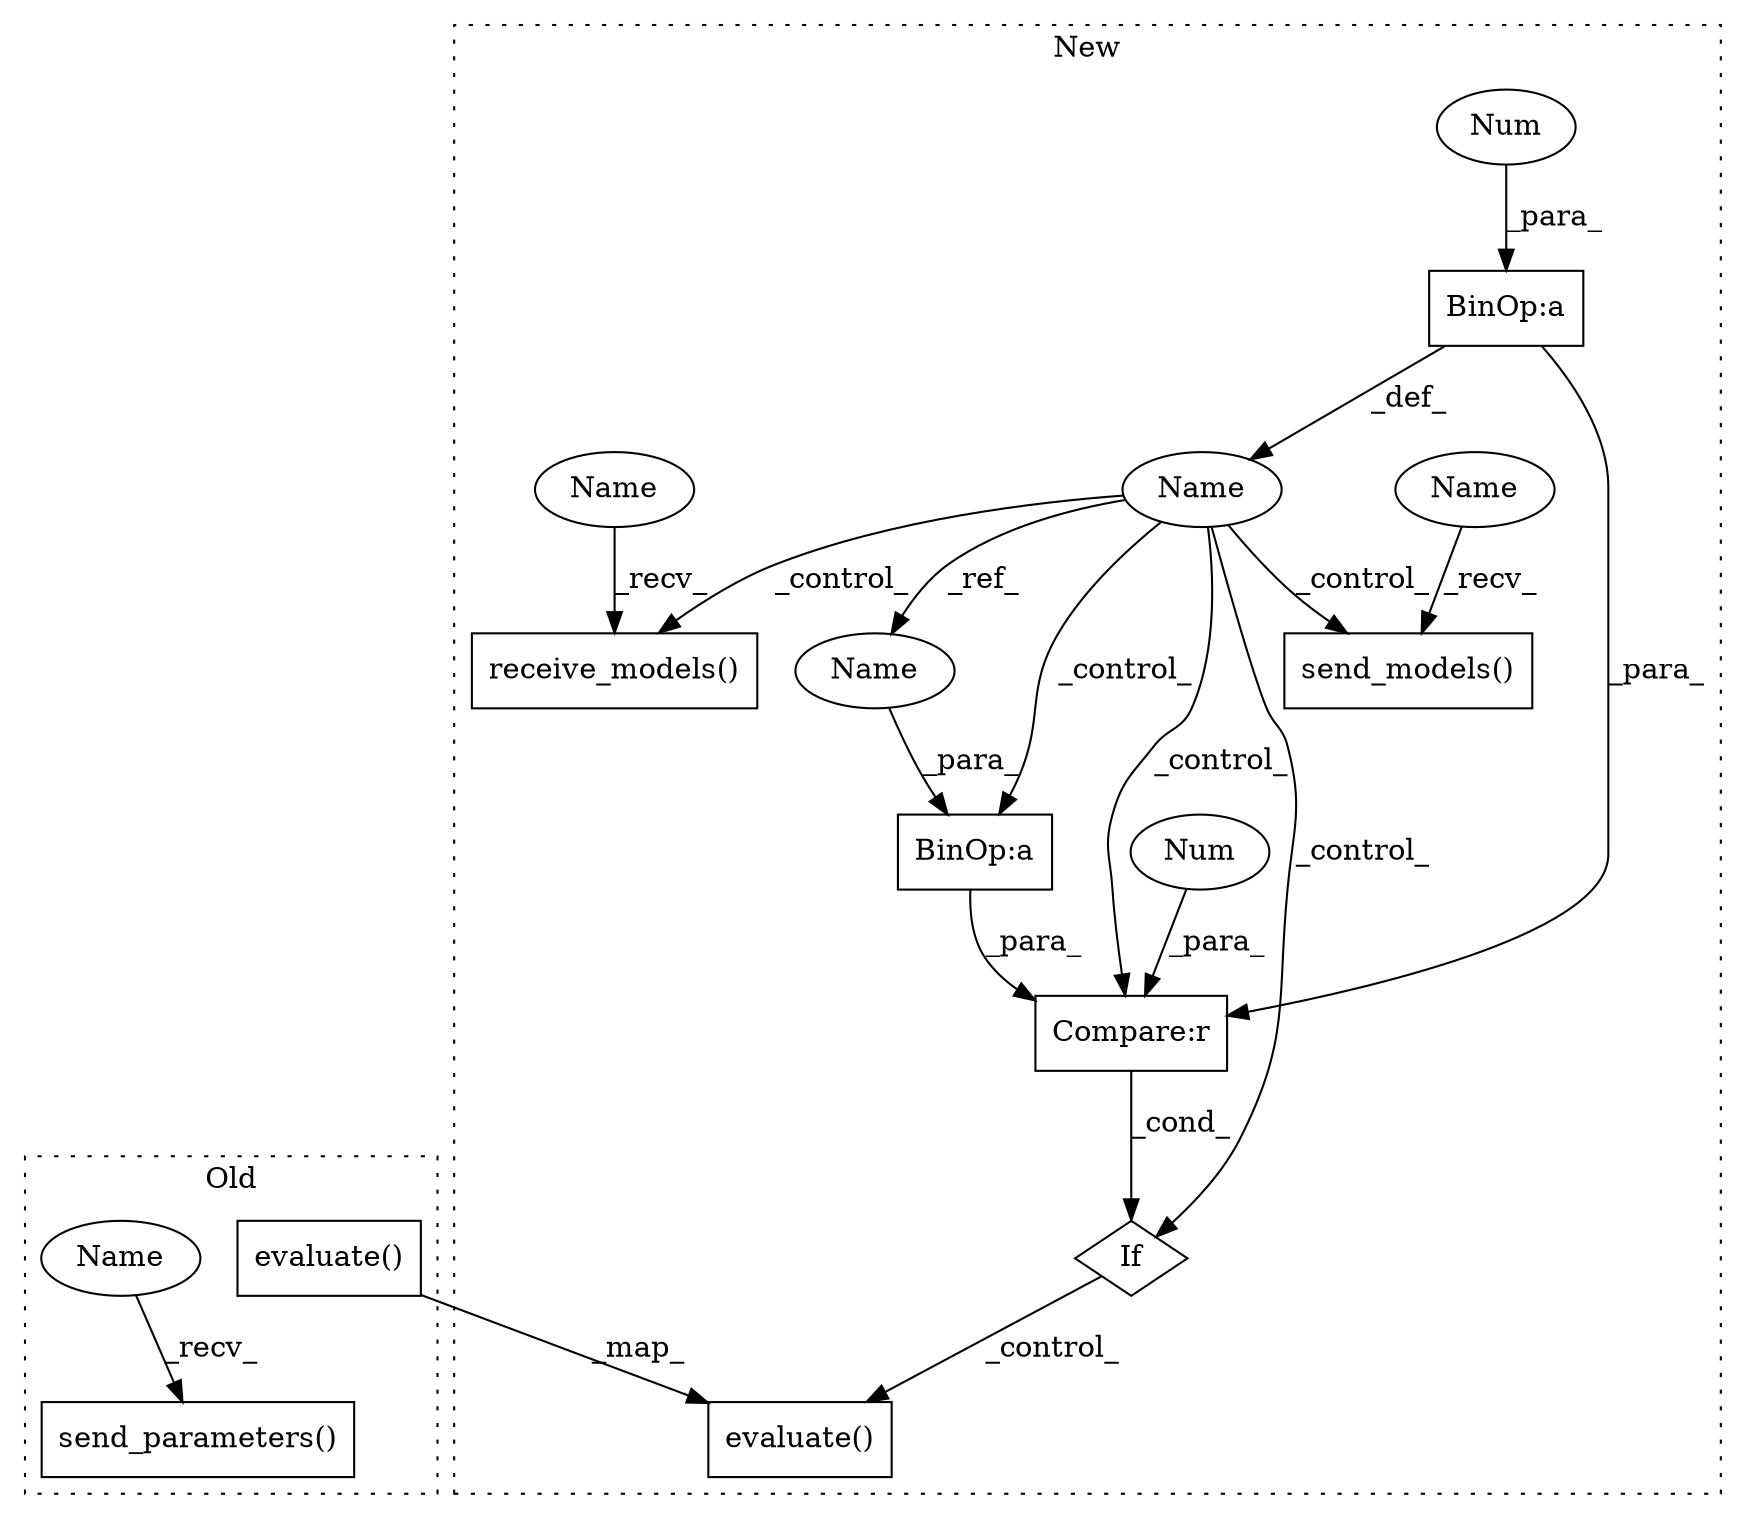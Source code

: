 digraph G {
subgraph cluster0 {
1 [label="send_parameters()" a="75" s="1533" l="22" shape="box"];
11 [label="evaluate()" a="75" s="1659" l="15" shape="box"];
14 [label="Name" a="87" s="1533" l="4" shape="ellipse"];
label = "Old";
style="dotted";
}
subgraph cluster1 {
2 [label="If" a="96" s="1465" l="3" shape="diamond"];
3 [label="BinOp:a" a="82" s="1416" l="1" shape="box"];
4 [label="BinOp:a" a="82" s="1469" l="1" shape="box"];
5 [label="send_models()" a="75" s="1433" l="18" shape="box"];
6 [label="Num" a="76" s="1417" l="1" shape="ellipse"];
7 [label="receive_models()" a="75" s="1996" l="21" shape="box"];
8 [label="Compare:r" a="40" s="1468" l="20" shape="box"];
9 [label="Name" a="87" s="1387" l="1" shape="ellipse"];
10 [label="Num" a="76" s="1487" l="1" shape="ellipse"];
12 [label="evaluate()" a="75" s="1627" l="15" shape="box"];
13 [label="Name" a="87" s="1468" l="1" shape="ellipse"];
15 [label="Name" a="87" s="1433" l="4" shape="ellipse"];
16 [label="Name" a="87" s="1996" l="4" shape="ellipse"];
label = "New";
style="dotted";
}
2 -> 12 [label="_control_"];
3 -> 8 [label="_para_"];
3 -> 9 [label="_def_"];
4 -> 8 [label="_para_"];
6 -> 3 [label="_para_"];
8 -> 2 [label="_cond_"];
9 -> 2 [label="_control_"];
9 -> 4 [label="_control_"];
9 -> 5 [label="_control_"];
9 -> 7 [label="_control_"];
9 -> 8 [label="_control_"];
9 -> 13 [label="_ref_"];
10 -> 8 [label="_para_"];
11 -> 12 [label="_map_"];
13 -> 4 [label="_para_"];
14 -> 1 [label="_recv_"];
15 -> 5 [label="_recv_"];
16 -> 7 [label="_recv_"];
}